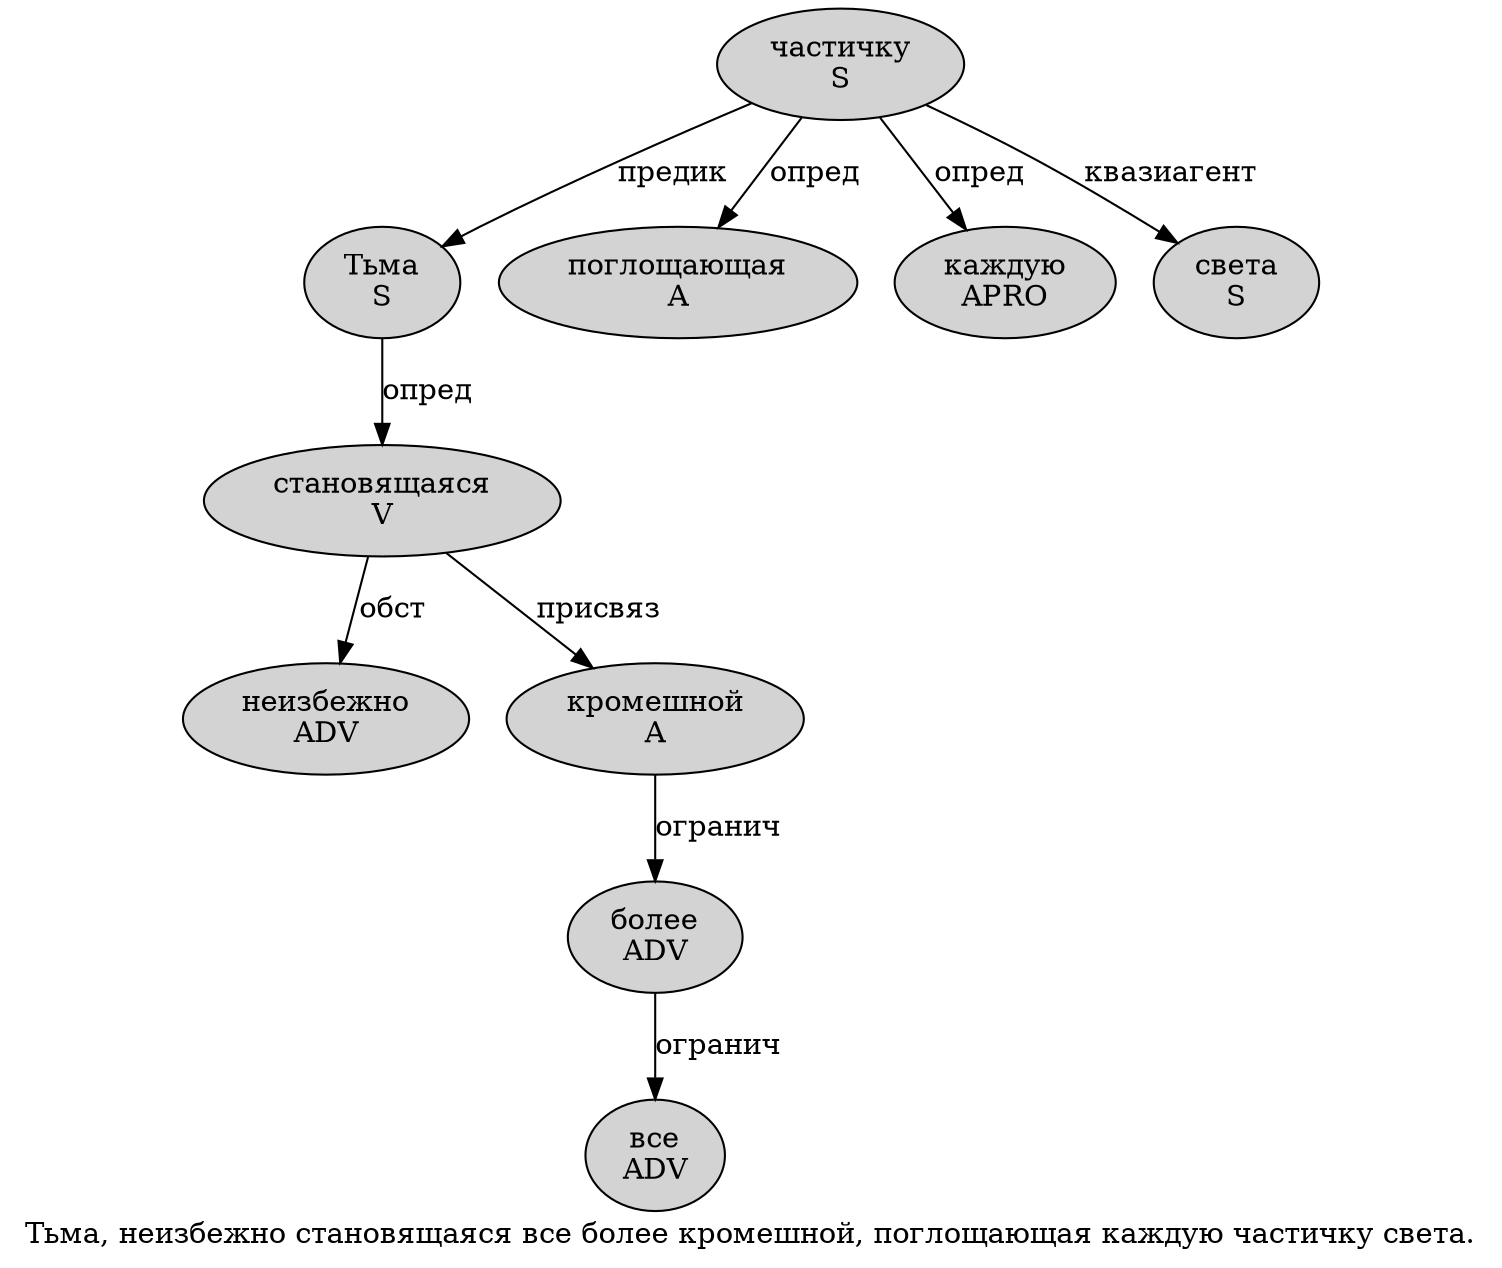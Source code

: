 digraph SENTENCE_394 {
	graph [label="Тьма, неизбежно становящаяся все более кромешной, поглощающая каждую частичку света."]
	node [style=filled]
		0 [label="Тьма
S" color="" fillcolor=lightgray penwidth=1 shape=ellipse]
		2 [label="неизбежно
ADV" color="" fillcolor=lightgray penwidth=1 shape=ellipse]
		3 [label="становящаяся
V" color="" fillcolor=lightgray penwidth=1 shape=ellipse]
		4 [label="все
ADV" color="" fillcolor=lightgray penwidth=1 shape=ellipse]
		5 [label="более
ADV" color="" fillcolor=lightgray penwidth=1 shape=ellipse]
		6 [label="кромешной
A" color="" fillcolor=lightgray penwidth=1 shape=ellipse]
		8 [label="поглощающая
A" color="" fillcolor=lightgray penwidth=1 shape=ellipse]
		9 [label="каждую
APRO" color="" fillcolor=lightgray penwidth=1 shape=ellipse]
		10 [label="частичку
S" color="" fillcolor=lightgray penwidth=1 shape=ellipse]
		11 [label="света
S" color="" fillcolor=lightgray penwidth=1 shape=ellipse]
			6 -> 5 [label="огранич"]
			5 -> 4 [label="огранич"]
			0 -> 3 [label="опред"]
			10 -> 0 [label="предик"]
			10 -> 8 [label="опред"]
			10 -> 9 [label="опред"]
			10 -> 11 [label="квазиагент"]
			3 -> 2 [label="обст"]
			3 -> 6 [label="присвяз"]
}
